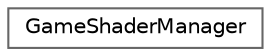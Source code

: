 digraph "Graphical Class Hierarchy"
{
 // LATEX_PDF_SIZE
  bgcolor="transparent";
  edge [fontname=Helvetica,fontsize=10,labelfontname=Helvetica,labelfontsize=10];
  node [fontname=Helvetica,fontsize=10,shape=box,height=0.2,width=0.4];
  rankdir="LR";
  Node0 [id="Node000000",label="GameShaderManager",height=0.2,width=0.4,color="grey40", fillcolor="white", style="filled",URL="$class_game_shader_manager.html",tooltip=" "];
}
